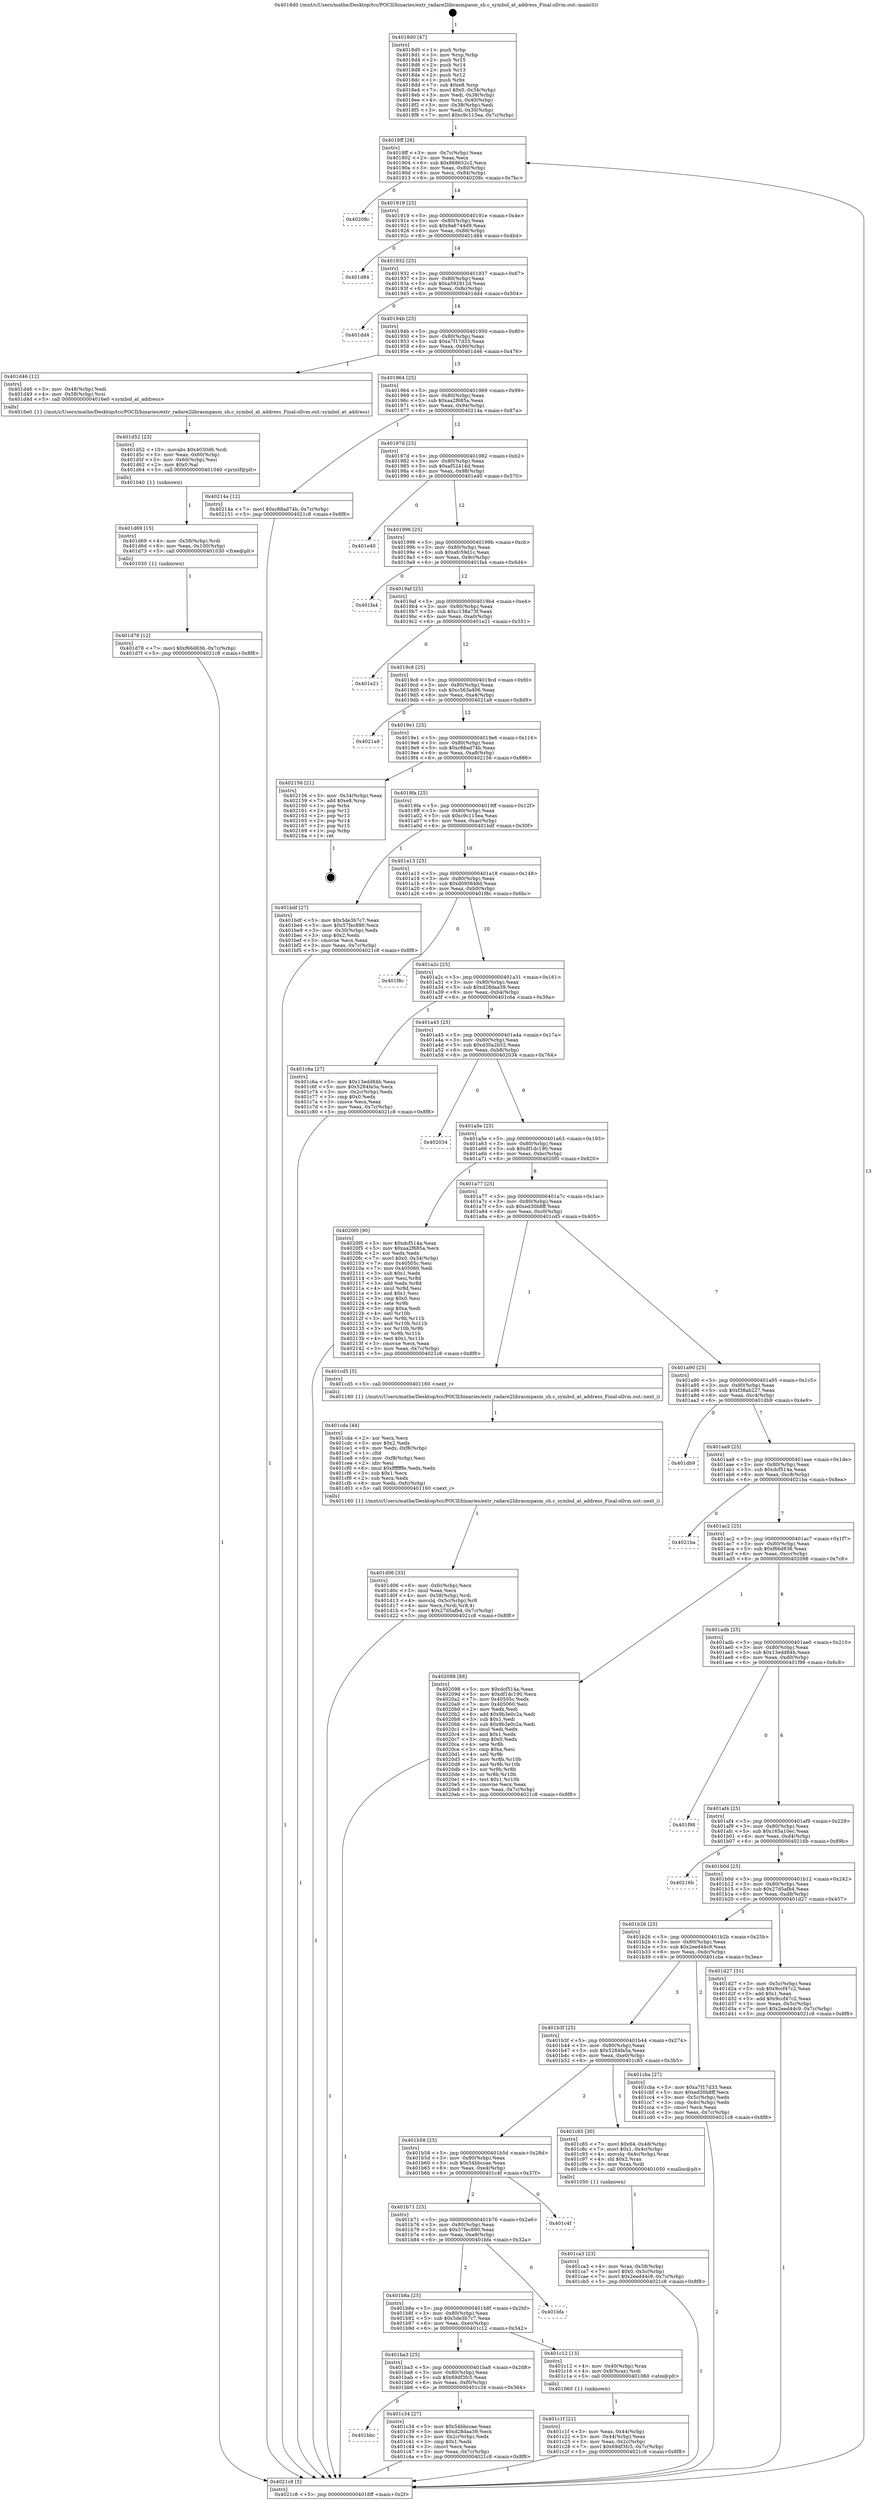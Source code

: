 digraph "0x4018d0" {
  label = "0x4018d0 (/mnt/c/Users/mathe/Desktop/tcc/POCII/binaries/extr_radare2librasmpasm_sh.c_symbol_at_address_Final-ollvm.out::main(0))"
  labelloc = "t"
  node[shape=record]

  Entry [label="",width=0.3,height=0.3,shape=circle,fillcolor=black,style=filled]
  "0x4018ff" [label="{
     0x4018ff [26]\l
     | [instrs]\l
     &nbsp;&nbsp;0x4018ff \<+3\>: mov -0x7c(%rbp),%eax\l
     &nbsp;&nbsp;0x401902 \<+2\>: mov %eax,%ecx\l
     &nbsp;&nbsp;0x401904 \<+6\>: sub $0x868652c2,%ecx\l
     &nbsp;&nbsp;0x40190a \<+3\>: mov %eax,-0x80(%rbp)\l
     &nbsp;&nbsp;0x40190d \<+6\>: mov %ecx,-0x84(%rbp)\l
     &nbsp;&nbsp;0x401913 \<+6\>: je 000000000040208c \<main+0x7bc\>\l
  }"]
  "0x40208c" [label="{
     0x40208c\l
  }", style=dashed]
  "0x401919" [label="{
     0x401919 [25]\l
     | [instrs]\l
     &nbsp;&nbsp;0x401919 \<+5\>: jmp 000000000040191e \<main+0x4e\>\l
     &nbsp;&nbsp;0x40191e \<+3\>: mov -0x80(%rbp),%eax\l
     &nbsp;&nbsp;0x401921 \<+5\>: sub $0x9a6744d9,%eax\l
     &nbsp;&nbsp;0x401926 \<+6\>: mov %eax,-0x88(%rbp)\l
     &nbsp;&nbsp;0x40192c \<+6\>: je 0000000000401d84 \<main+0x4b4\>\l
  }"]
  Exit [label="",width=0.3,height=0.3,shape=circle,fillcolor=black,style=filled,peripheries=2]
  "0x401d84" [label="{
     0x401d84\l
  }", style=dashed]
  "0x401932" [label="{
     0x401932 [25]\l
     | [instrs]\l
     &nbsp;&nbsp;0x401932 \<+5\>: jmp 0000000000401937 \<main+0x67\>\l
     &nbsp;&nbsp;0x401937 \<+3\>: mov -0x80(%rbp),%eax\l
     &nbsp;&nbsp;0x40193a \<+5\>: sub $0xa592912d,%eax\l
     &nbsp;&nbsp;0x40193f \<+6\>: mov %eax,-0x8c(%rbp)\l
     &nbsp;&nbsp;0x401945 \<+6\>: je 0000000000401dd4 \<main+0x504\>\l
  }"]
  "0x401d78" [label="{
     0x401d78 [12]\l
     | [instrs]\l
     &nbsp;&nbsp;0x401d78 \<+7\>: movl $0xf66d836,-0x7c(%rbp)\l
     &nbsp;&nbsp;0x401d7f \<+5\>: jmp 00000000004021c8 \<main+0x8f8\>\l
  }"]
  "0x401dd4" [label="{
     0x401dd4\l
  }", style=dashed]
  "0x40194b" [label="{
     0x40194b [25]\l
     | [instrs]\l
     &nbsp;&nbsp;0x40194b \<+5\>: jmp 0000000000401950 \<main+0x80\>\l
     &nbsp;&nbsp;0x401950 \<+3\>: mov -0x80(%rbp),%eax\l
     &nbsp;&nbsp;0x401953 \<+5\>: sub $0xa7f17d33,%eax\l
     &nbsp;&nbsp;0x401958 \<+6\>: mov %eax,-0x90(%rbp)\l
     &nbsp;&nbsp;0x40195e \<+6\>: je 0000000000401d46 \<main+0x476\>\l
  }"]
  "0x401d69" [label="{
     0x401d69 [15]\l
     | [instrs]\l
     &nbsp;&nbsp;0x401d69 \<+4\>: mov -0x58(%rbp),%rdi\l
     &nbsp;&nbsp;0x401d6d \<+6\>: mov %eax,-0x100(%rbp)\l
     &nbsp;&nbsp;0x401d73 \<+5\>: call 0000000000401030 \<free@plt\>\l
     | [calls]\l
     &nbsp;&nbsp;0x401030 \{1\} (unknown)\l
  }"]
  "0x401d46" [label="{
     0x401d46 [12]\l
     | [instrs]\l
     &nbsp;&nbsp;0x401d46 \<+3\>: mov -0x48(%rbp),%edi\l
     &nbsp;&nbsp;0x401d49 \<+4\>: mov -0x58(%rbp),%rsi\l
     &nbsp;&nbsp;0x401d4d \<+5\>: call 00000000004016e0 \<symbol_at_address\>\l
     | [calls]\l
     &nbsp;&nbsp;0x4016e0 \{1\} (/mnt/c/Users/mathe/Desktop/tcc/POCII/binaries/extr_radare2librasmpasm_sh.c_symbol_at_address_Final-ollvm.out::symbol_at_address)\l
  }"]
  "0x401964" [label="{
     0x401964 [25]\l
     | [instrs]\l
     &nbsp;&nbsp;0x401964 \<+5\>: jmp 0000000000401969 \<main+0x99\>\l
     &nbsp;&nbsp;0x401969 \<+3\>: mov -0x80(%rbp),%eax\l
     &nbsp;&nbsp;0x40196c \<+5\>: sub $0xaa2f685a,%eax\l
     &nbsp;&nbsp;0x401971 \<+6\>: mov %eax,-0x94(%rbp)\l
     &nbsp;&nbsp;0x401977 \<+6\>: je 000000000040214a \<main+0x87a\>\l
  }"]
  "0x401d52" [label="{
     0x401d52 [23]\l
     | [instrs]\l
     &nbsp;&nbsp;0x401d52 \<+10\>: movabs $0x4030d6,%rdi\l
     &nbsp;&nbsp;0x401d5c \<+3\>: mov %eax,-0x60(%rbp)\l
     &nbsp;&nbsp;0x401d5f \<+3\>: mov -0x60(%rbp),%esi\l
     &nbsp;&nbsp;0x401d62 \<+2\>: mov $0x0,%al\l
     &nbsp;&nbsp;0x401d64 \<+5\>: call 0000000000401040 \<printf@plt\>\l
     | [calls]\l
     &nbsp;&nbsp;0x401040 \{1\} (unknown)\l
  }"]
  "0x40214a" [label="{
     0x40214a [12]\l
     | [instrs]\l
     &nbsp;&nbsp;0x40214a \<+7\>: movl $0xc88ad74b,-0x7c(%rbp)\l
     &nbsp;&nbsp;0x402151 \<+5\>: jmp 00000000004021c8 \<main+0x8f8\>\l
  }"]
  "0x40197d" [label="{
     0x40197d [25]\l
     | [instrs]\l
     &nbsp;&nbsp;0x40197d \<+5\>: jmp 0000000000401982 \<main+0xb2\>\l
     &nbsp;&nbsp;0x401982 \<+3\>: mov -0x80(%rbp),%eax\l
     &nbsp;&nbsp;0x401985 \<+5\>: sub $0xaf52414d,%eax\l
     &nbsp;&nbsp;0x40198a \<+6\>: mov %eax,-0x98(%rbp)\l
     &nbsp;&nbsp;0x401990 \<+6\>: je 0000000000401e40 \<main+0x570\>\l
  }"]
  "0x401d06" [label="{
     0x401d06 [33]\l
     | [instrs]\l
     &nbsp;&nbsp;0x401d06 \<+6\>: mov -0xfc(%rbp),%ecx\l
     &nbsp;&nbsp;0x401d0c \<+3\>: imul %eax,%ecx\l
     &nbsp;&nbsp;0x401d0f \<+4\>: mov -0x58(%rbp),%rdi\l
     &nbsp;&nbsp;0x401d13 \<+4\>: movslq -0x5c(%rbp),%r8\l
     &nbsp;&nbsp;0x401d17 \<+4\>: mov %ecx,(%rdi,%r8,4)\l
     &nbsp;&nbsp;0x401d1b \<+7\>: movl $0x27d5afb4,-0x7c(%rbp)\l
     &nbsp;&nbsp;0x401d22 \<+5\>: jmp 00000000004021c8 \<main+0x8f8\>\l
  }"]
  "0x401e40" [label="{
     0x401e40\l
  }", style=dashed]
  "0x401996" [label="{
     0x401996 [25]\l
     | [instrs]\l
     &nbsp;&nbsp;0x401996 \<+5\>: jmp 000000000040199b \<main+0xcb\>\l
     &nbsp;&nbsp;0x40199b \<+3\>: mov -0x80(%rbp),%eax\l
     &nbsp;&nbsp;0x40199e \<+5\>: sub $0xafc59d1c,%eax\l
     &nbsp;&nbsp;0x4019a3 \<+6\>: mov %eax,-0x9c(%rbp)\l
     &nbsp;&nbsp;0x4019a9 \<+6\>: je 0000000000401fa4 \<main+0x6d4\>\l
  }"]
  "0x401cda" [label="{
     0x401cda [44]\l
     | [instrs]\l
     &nbsp;&nbsp;0x401cda \<+2\>: xor %ecx,%ecx\l
     &nbsp;&nbsp;0x401cdc \<+5\>: mov $0x2,%edx\l
     &nbsp;&nbsp;0x401ce1 \<+6\>: mov %edx,-0xf8(%rbp)\l
     &nbsp;&nbsp;0x401ce7 \<+1\>: cltd\l
     &nbsp;&nbsp;0x401ce8 \<+6\>: mov -0xf8(%rbp),%esi\l
     &nbsp;&nbsp;0x401cee \<+2\>: idiv %esi\l
     &nbsp;&nbsp;0x401cf0 \<+6\>: imul $0xfffffffe,%edx,%edx\l
     &nbsp;&nbsp;0x401cf6 \<+3\>: sub $0x1,%ecx\l
     &nbsp;&nbsp;0x401cf9 \<+2\>: sub %ecx,%edx\l
     &nbsp;&nbsp;0x401cfb \<+6\>: mov %edx,-0xfc(%rbp)\l
     &nbsp;&nbsp;0x401d01 \<+5\>: call 0000000000401160 \<next_i\>\l
     | [calls]\l
     &nbsp;&nbsp;0x401160 \{1\} (/mnt/c/Users/mathe/Desktop/tcc/POCII/binaries/extr_radare2librasmpasm_sh.c_symbol_at_address_Final-ollvm.out::next_i)\l
  }"]
  "0x401fa4" [label="{
     0x401fa4\l
  }", style=dashed]
  "0x4019af" [label="{
     0x4019af [25]\l
     | [instrs]\l
     &nbsp;&nbsp;0x4019af \<+5\>: jmp 00000000004019b4 \<main+0xe4\>\l
     &nbsp;&nbsp;0x4019b4 \<+3\>: mov -0x80(%rbp),%eax\l
     &nbsp;&nbsp;0x4019b7 \<+5\>: sub $0xc138a73f,%eax\l
     &nbsp;&nbsp;0x4019bc \<+6\>: mov %eax,-0xa0(%rbp)\l
     &nbsp;&nbsp;0x4019c2 \<+6\>: je 0000000000401e21 \<main+0x551\>\l
  }"]
  "0x401ca3" [label="{
     0x401ca3 [23]\l
     | [instrs]\l
     &nbsp;&nbsp;0x401ca3 \<+4\>: mov %rax,-0x58(%rbp)\l
     &nbsp;&nbsp;0x401ca7 \<+7\>: movl $0x0,-0x5c(%rbp)\l
     &nbsp;&nbsp;0x401cae \<+7\>: movl $0x2eed44c9,-0x7c(%rbp)\l
     &nbsp;&nbsp;0x401cb5 \<+5\>: jmp 00000000004021c8 \<main+0x8f8\>\l
  }"]
  "0x401e21" [label="{
     0x401e21\l
  }", style=dashed]
  "0x4019c8" [label="{
     0x4019c8 [25]\l
     | [instrs]\l
     &nbsp;&nbsp;0x4019c8 \<+5\>: jmp 00000000004019cd \<main+0xfd\>\l
     &nbsp;&nbsp;0x4019cd \<+3\>: mov -0x80(%rbp),%eax\l
     &nbsp;&nbsp;0x4019d0 \<+5\>: sub $0xc563a406,%eax\l
     &nbsp;&nbsp;0x4019d5 \<+6\>: mov %eax,-0xa4(%rbp)\l
     &nbsp;&nbsp;0x4019db \<+6\>: je 00000000004021a9 \<main+0x8d9\>\l
  }"]
  "0x401bbc" [label="{
     0x401bbc\l
  }", style=dashed]
  "0x4021a9" [label="{
     0x4021a9\l
  }", style=dashed]
  "0x4019e1" [label="{
     0x4019e1 [25]\l
     | [instrs]\l
     &nbsp;&nbsp;0x4019e1 \<+5\>: jmp 00000000004019e6 \<main+0x116\>\l
     &nbsp;&nbsp;0x4019e6 \<+3\>: mov -0x80(%rbp),%eax\l
     &nbsp;&nbsp;0x4019e9 \<+5\>: sub $0xc88ad74b,%eax\l
     &nbsp;&nbsp;0x4019ee \<+6\>: mov %eax,-0xa8(%rbp)\l
     &nbsp;&nbsp;0x4019f4 \<+6\>: je 0000000000402156 \<main+0x886\>\l
  }"]
  "0x401c34" [label="{
     0x401c34 [27]\l
     | [instrs]\l
     &nbsp;&nbsp;0x401c34 \<+5\>: mov $0x54bbccae,%eax\l
     &nbsp;&nbsp;0x401c39 \<+5\>: mov $0xd28daa39,%ecx\l
     &nbsp;&nbsp;0x401c3e \<+3\>: mov -0x2c(%rbp),%edx\l
     &nbsp;&nbsp;0x401c41 \<+3\>: cmp $0x1,%edx\l
     &nbsp;&nbsp;0x401c44 \<+3\>: cmovl %ecx,%eax\l
     &nbsp;&nbsp;0x401c47 \<+3\>: mov %eax,-0x7c(%rbp)\l
     &nbsp;&nbsp;0x401c4a \<+5\>: jmp 00000000004021c8 \<main+0x8f8\>\l
  }"]
  "0x402156" [label="{
     0x402156 [21]\l
     | [instrs]\l
     &nbsp;&nbsp;0x402156 \<+3\>: mov -0x34(%rbp),%eax\l
     &nbsp;&nbsp;0x402159 \<+7\>: add $0xe8,%rsp\l
     &nbsp;&nbsp;0x402160 \<+1\>: pop %rbx\l
     &nbsp;&nbsp;0x402161 \<+2\>: pop %r12\l
     &nbsp;&nbsp;0x402163 \<+2\>: pop %r13\l
     &nbsp;&nbsp;0x402165 \<+2\>: pop %r14\l
     &nbsp;&nbsp;0x402167 \<+2\>: pop %r15\l
     &nbsp;&nbsp;0x402169 \<+1\>: pop %rbp\l
     &nbsp;&nbsp;0x40216a \<+1\>: ret\l
  }"]
  "0x4019fa" [label="{
     0x4019fa [25]\l
     | [instrs]\l
     &nbsp;&nbsp;0x4019fa \<+5\>: jmp 00000000004019ff \<main+0x12f\>\l
     &nbsp;&nbsp;0x4019ff \<+3\>: mov -0x80(%rbp),%eax\l
     &nbsp;&nbsp;0x401a02 \<+5\>: sub $0xc9c115ea,%eax\l
     &nbsp;&nbsp;0x401a07 \<+6\>: mov %eax,-0xac(%rbp)\l
     &nbsp;&nbsp;0x401a0d \<+6\>: je 0000000000401bdf \<main+0x30f\>\l
  }"]
  "0x401c1f" [label="{
     0x401c1f [21]\l
     | [instrs]\l
     &nbsp;&nbsp;0x401c1f \<+3\>: mov %eax,-0x44(%rbp)\l
     &nbsp;&nbsp;0x401c22 \<+3\>: mov -0x44(%rbp),%eax\l
     &nbsp;&nbsp;0x401c25 \<+3\>: mov %eax,-0x2c(%rbp)\l
     &nbsp;&nbsp;0x401c28 \<+7\>: movl $0x69df3fc5,-0x7c(%rbp)\l
     &nbsp;&nbsp;0x401c2f \<+5\>: jmp 00000000004021c8 \<main+0x8f8\>\l
  }"]
  "0x401bdf" [label="{
     0x401bdf [27]\l
     | [instrs]\l
     &nbsp;&nbsp;0x401bdf \<+5\>: mov $0x5de3b7c7,%eax\l
     &nbsp;&nbsp;0x401be4 \<+5\>: mov $0x57fec890,%ecx\l
     &nbsp;&nbsp;0x401be9 \<+3\>: mov -0x30(%rbp),%edx\l
     &nbsp;&nbsp;0x401bec \<+3\>: cmp $0x2,%edx\l
     &nbsp;&nbsp;0x401bef \<+3\>: cmovne %ecx,%eax\l
     &nbsp;&nbsp;0x401bf2 \<+3\>: mov %eax,-0x7c(%rbp)\l
     &nbsp;&nbsp;0x401bf5 \<+5\>: jmp 00000000004021c8 \<main+0x8f8\>\l
  }"]
  "0x401a13" [label="{
     0x401a13 [25]\l
     | [instrs]\l
     &nbsp;&nbsp;0x401a13 \<+5\>: jmp 0000000000401a18 \<main+0x148\>\l
     &nbsp;&nbsp;0x401a18 \<+3\>: mov -0x80(%rbp),%eax\l
     &nbsp;&nbsp;0x401a1b \<+5\>: sub $0xd095648d,%eax\l
     &nbsp;&nbsp;0x401a20 \<+6\>: mov %eax,-0xb0(%rbp)\l
     &nbsp;&nbsp;0x401a26 \<+6\>: je 0000000000401f8c \<main+0x6bc\>\l
  }"]
  "0x4021c8" [label="{
     0x4021c8 [5]\l
     | [instrs]\l
     &nbsp;&nbsp;0x4021c8 \<+5\>: jmp 00000000004018ff \<main+0x2f\>\l
  }"]
  "0x4018d0" [label="{
     0x4018d0 [47]\l
     | [instrs]\l
     &nbsp;&nbsp;0x4018d0 \<+1\>: push %rbp\l
     &nbsp;&nbsp;0x4018d1 \<+3\>: mov %rsp,%rbp\l
     &nbsp;&nbsp;0x4018d4 \<+2\>: push %r15\l
     &nbsp;&nbsp;0x4018d6 \<+2\>: push %r14\l
     &nbsp;&nbsp;0x4018d8 \<+2\>: push %r13\l
     &nbsp;&nbsp;0x4018da \<+2\>: push %r12\l
     &nbsp;&nbsp;0x4018dc \<+1\>: push %rbx\l
     &nbsp;&nbsp;0x4018dd \<+7\>: sub $0xe8,%rsp\l
     &nbsp;&nbsp;0x4018e4 \<+7\>: movl $0x0,-0x34(%rbp)\l
     &nbsp;&nbsp;0x4018eb \<+3\>: mov %edi,-0x38(%rbp)\l
     &nbsp;&nbsp;0x4018ee \<+4\>: mov %rsi,-0x40(%rbp)\l
     &nbsp;&nbsp;0x4018f2 \<+3\>: mov -0x38(%rbp),%edi\l
     &nbsp;&nbsp;0x4018f5 \<+3\>: mov %edi,-0x30(%rbp)\l
     &nbsp;&nbsp;0x4018f8 \<+7\>: movl $0xc9c115ea,-0x7c(%rbp)\l
  }"]
  "0x401ba3" [label="{
     0x401ba3 [25]\l
     | [instrs]\l
     &nbsp;&nbsp;0x401ba3 \<+5\>: jmp 0000000000401ba8 \<main+0x2d8\>\l
     &nbsp;&nbsp;0x401ba8 \<+3\>: mov -0x80(%rbp),%eax\l
     &nbsp;&nbsp;0x401bab \<+5\>: sub $0x69df3fc5,%eax\l
     &nbsp;&nbsp;0x401bb0 \<+6\>: mov %eax,-0xf0(%rbp)\l
     &nbsp;&nbsp;0x401bb6 \<+6\>: je 0000000000401c34 \<main+0x364\>\l
  }"]
  "0x401f8c" [label="{
     0x401f8c\l
  }", style=dashed]
  "0x401a2c" [label="{
     0x401a2c [25]\l
     | [instrs]\l
     &nbsp;&nbsp;0x401a2c \<+5\>: jmp 0000000000401a31 \<main+0x161\>\l
     &nbsp;&nbsp;0x401a31 \<+3\>: mov -0x80(%rbp),%eax\l
     &nbsp;&nbsp;0x401a34 \<+5\>: sub $0xd28daa39,%eax\l
     &nbsp;&nbsp;0x401a39 \<+6\>: mov %eax,-0xb4(%rbp)\l
     &nbsp;&nbsp;0x401a3f \<+6\>: je 0000000000401c6a \<main+0x39a\>\l
  }"]
  "0x401c12" [label="{
     0x401c12 [13]\l
     | [instrs]\l
     &nbsp;&nbsp;0x401c12 \<+4\>: mov -0x40(%rbp),%rax\l
     &nbsp;&nbsp;0x401c16 \<+4\>: mov 0x8(%rax),%rdi\l
     &nbsp;&nbsp;0x401c1a \<+5\>: call 0000000000401060 \<atoi@plt\>\l
     | [calls]\l
     &nbsp;&nbsp;0x401060 \{1\} (unknown)\l
  }"]
  "0x401c6a" [label="{
     0x401c6a [27]\l
     | [instrs]\l
     &nbsp;&nbsp;0x401c6a \<+5\>: mov $0x13edd84b,%eax\l
     &nbsp;&nbsp;0x401c6f \<+5\>: mov $0x5284fa5a,%ecx\l
     &nbsp;&nbsp;0x401c74 \<+3\>: mov -0x2c(%rbp),%edx\l
     &nbsp;&nbsp;0x401c77 \<+3\>: cmp $0x0,%edx\l
     &nbsp;&nbsp;0x401c7a \<+3\>: cmove %ecx,%eax\l
     &nbsp;&nbsp;0x401c7d \<+3\>: mov %eax,-0x7c(%rbp)\l
     &nbsp;&nbsp;0x401c80 \<+5\>: jmp 00000000004021c8 \<main+0x8f8\>\l
  }"]
  "0x401a45" [label="{
     0x401a45 [25]\l
     | [instrs]\l
     &nbsp;&nbsp;0x401a45 \<+5\>: jmp 0000000000401a4a \<main+0x17a\>\l
     &nbsp;&nbsp;0x401a4a \<+3\>: mov -0x80(%rbp),%eax\l
     &nbsp;&nbsp;0x401a4d \<+5\>: sub $0xd30a2b52,%eax\l
     &nbsp;&nbsp;0x401a52 \<+6\>: mov %eax,-0xb8(%rbp)\l
     &nbsp;&nbsp;0x401a58 \<+6\>: je 0000000000402034 \<main+0x764\>\l
  }"]
  "0x401b8a" [label="{
     0x401b8a [25]\l
     | [instrs]\l
     &nbsp;&nbsp;0x401b8a \<+5\>: jmp 0000000000401b8f \<main+0x2bf\>\l
     &nbsp;&nbsp;0x401b8f \<+3\>: mov -0x80(%rbp),%eax\l
     &nbsp;&nbsp;0x401b92 \<+5\>: sub $0x5de3b7c7,%eax\l
     &nbsp;&nbsp;0x401b97 \<+6\>: mov %eax,-0xec(%rbp)\l
     &nbsp;&nbsp;0x401b9d \<+6\>: je 0000000000401c12 \<main+0x342\>\l
  }"]
  "0x402034" [label="{
     0x402034\l
  }", style=dashed]
  "0x401a5e" [label="{
     0x401a5e [25]\l
     | [instrs]\l
     &nbsp;&nbsp;0x401a5e \<+5\>: jmp 0000000000401a63 \<main+0x193\>\l
     &nbsp;&nbsp;0x401a63 \<+3\>: mov -0x80(%rbp),%eax\l
     &nbsp;&nbsp;0x401a66 \<+5\>: sub $0xdf1dc190,%eax\l
     &nbsp;&nbsp;0x401a6b \<+6\>: mov %eax,-0xbc(%rbp)\l
     &nbsp;&nbsp;0x401a71 \<+6\>: je 00000000004020f0 \<main+0x820\>\l
  }"]
  "0x401bfa" [label="{
     0x401bfa\l
  }", style=dashed]
  "0x4020f0" [label="{
     0x4020f0 [90]\l
     | [instrs]\l
     &nbsp;&nbsp;0x4020f0 \<+5\>: mov $0xdcf514a,%eax\l
     &nbsp;&nbsp;0x4020f5 \<+5\>: mov $0xaa2f685a,%ecx\l
     &nbsp;&nbsp;0x4020fa \<+2\>: xor %edx,%edx\l
     &nbsp;&nbsp;0x4020fc \<+7\>: movl $0x0,-0x34(%rbp)\l
     &nbsp;&nbsp;0x402103 \<+7\>: mov 0x40505c,%esi\l
     &nbsp;&nbsp;0x40210a \<+7\>: mov 0x405060,%edi\l
     &nbsp;&nbsp;0x402111 \<+3\>: sub $0x1,%edx\l
     &nbsp;&nbsp;0x402114 \<+3\>: mov %esi,%r8d\l
     &nbsp;&nbsp;0x402117 \<+3\>: add %edx,%r8d\l
     &nbsp;&nbsp;0x40211a \<+4\>: imul %r8d,%esi\l
     &nbsp;&nbsp;0x40211e \<+3\>: and $0x1,%esi\l
     &nbsp;&nbsp;0x402121 \<+3\>: cmp $0x0,%esi\l
     &nbsp;&nbsp;0x402124 \<+4\>: sete %r9b\l
     &nbsp;&nbsp;0x402128 \<+3\>: cmp $0xa,%edi\l
     &nbsp;&nbsp;0x40212b \<+4\>: setl %r10b\l
     &nbsp;&nbsp;0x40212f \<+3\>: mov %r9b,%r11b\l
     &nbsp;&nbsp;0x402132 \<+3\>: and %r10b,%r11b\l
     &nbsp;&nbsp;0x402135 \<+3\>: xor %r10b,%r9b\l
     &nbsp;&nbsp;0x402138 \<+3\>: or %r9b,%r11b\l
     &nbsp;&nbsp;0x40213b \<+4\>: test $0x1,%r11b\l
     &nbsp;&nbsp;0x40213f \<+3\>: cmovne %ecx,%eax\l
     &nbsp;&nbsp;0x402142 \<+3\>: mov %eax,-0x7c(%rbp)\l
     &nbsp;&nbsp;0x402145 \<+5\>: jmp 00000000004021c8 \<main+0x8f8\>\l
  }"]
  "0x401a77" [label="{
     0x401a77 [25]\l
     | [instrs]\l
     &nbsp;&nbsp;0x401a77 \<+5\>: jmp 0000000000401a7c \<main+0x1ac\>\l
     &nbsp;&nbsp;0x401a7c \<+3\>: mov -0x80(%rbp),%eax\l
     &nbsp;&nbsp;0x401a7f \<+5\>: sub $0xed30b8ff,%eax\l
     &nbsp;&nbsp;0x401a84 \<+6\>: mov %eax,-0xc0(%rbp)\l
     &nbsp;&nbsp;0x401a8a \<+6\>: je 0000000000401cd5 \<main+0x405\>\l
  }"]
  "0x401b71" [label="{
     0x401b71 [25]\l
     | [instrs]\l
     &nbsp;&nbsp;0x401b71 \<+5\>: jmp 0000000000401b76 \<main+0x2a6\>\l
     &nbsp;&nbsp;0x401b76 \<+3\>: mov -0x80(%rbp),%eax\l
     &nbsp;&nbsp;0x401b79 \<+5\>: sub $0x57fec890,%eax\l
     &nbsp;&nbsp;0x401b7e \<+6\>: mov %eax,-0xe8(%rbp)\l
     &nbsp;&nbsp;0x401b84 \<+6\>: je 0000000000401bfa \<main+0x32a\>\l
  }"]
  "0x401cd5" [label="{
     0x401cd5 [5]\l
     | [instrs]\l
     &nbsp;&nbsp;0x401cd5 \<+5\>: call 0000000000401160 \<next_i\>\l
     | [calls]\l
     &nbsp;&nbsp;0x401160 \{1\} (/mnt/c/Users/mathe/Desktop/tcc/POCII/binaries/extr_radare2librasmpasm_sh.c_symbol_at_address_Final-ollvm.out::next_i)\l
  }"]
  "0x401a90" [label="{
     0x401a90 [25]\l
     | [instrs]\l
     &nbsp;&nbsp;0x401a90 \<+5\>: jmp 0000000000401a95 \<main+0x1c5\>\l
     &nbsp;&nbsp;0x401a95 \<+3\>: mov -0x80(%rbp),%eax\l
     &nbsp;&nbsp;0x401a98 \<+5\>: sub $0xf38ab227,%eax\l
     &nbsp;&nbsp;0x401a9d \<+6\>: mov %eax,-0xc4(%rbp)\l
     &nbsp;&nbsp;0x401aa3 \<+6\>: je 0000000000401db9 \<main+0x4e9\>\l
  }"]
  "0x401c4f" [label="{
     0x401c4f\l
  }", style=dashed]
  "0x401db9" [label="{
     0x401db9\l
  }", style=dashed]
  "0x401aa9" [label="{
     0x401aa9 [25]\l
     | [instrs]\l
     &nbsp;&nbsp;0x401aa9 \<+5\>: jmp 0000000000401aae \<main+0x1de\>\l
     &nbsp;&nbsp;0x401aae \<+3\>: mov -0x80(%rbp),%eax\l
     &nbsp;&nbsp;0x401ab1 \<+5\>: sub $0xdcf514a,%eax\l
     &nbsp;&nbsp;0x401ab6 \<+6\>: mov %eax,-0xc8(%rbp)\l
     &nbsp;&nbsp;0x401abc \<+6\>: je 00000000004021ba \<main+0x8ea\>\l
  }"]
  "0x401b58" [label="{
     0x401b58 [25]\l
     | [instrs]\l
     &nbsp;&nbsp;0x401b58 \<+5\>: jmp 0000000000401b5d \<main+0x28d\>\l
     &nbsp;&nbsp;0x401b5d \<+3\>: mov -0x80(%rbp),%eax\l
     &nbsp;&nbsp;0x401b60 \<+5\>: sub $0x54bbccae,%eax\l
     &nbsp;&nbsp;0x401b65 \<+6\>: mov %eax,-0xe4(%rbp)\l
     &nbsp;&nbsp;0x401b6b \<+6\>: je 0000000000401c4f \<main+0x37f\>\l
  }"]
  "0x4021ba" [label="{
     0x4021ba\l
  }", style=dashed]
  "0x401ac2" [label="{
     0x401ac2 [25]\l
     | [instrs]\l
     &nbsp;&nbsp;0x401ac2 \<+5\>: jmp 0000000000401ac7 \<main+0x1f7\>\l
     &nbsp;&nbsp;0x401ac7 \<+3\>: mov -0x80(%rbp),%eax\l
     &nbsp;&nbsp;0x401aca \<+5\>: sub $0xf66d836,%eax\l
     &nbsp;&nbsp;0x401acf \<+6\>: mov %eax,-0xcc(%rbp)\l
     &nbsp;&nbsp;0x401ad5 \<+6\>: je 0000000000402098 \<main+0x7c8\>\l
  }"]
  "0x401c85" [label="{
     0x401c85 [30]\l
     | [instrs]\l
     &nbsp;&nbsp;0x401c85 \<+7\>: movl $0x64,-0x48(%rbp)\l
     &nbsp;&nbsp;0x401c8c \<+7\>: movl $0x1,-0x4c(%rbp)\l
     &nbsp;&nbsp;0x401c93 \<+4\>: movslq -0x4c(%rbp),%rax\l
     &nbsp;&nbsp;0x401c97 \<+4\>: shl $0x2,%rax\l
     &nbsp;&nbsp;0x401c9b \<+3\>: mov %rax,%rdi\l
     &nbsp;&nbsp;0x401c9e \<+5\>: call 0000000000401050 \<malloc@plt\>\l
     | [calls]\l
     &nbsp;&nbsp;0x401050 \{1\} (unknown)\l
  }"]
  "0x402098" [label="{
     0x402098 [88]\l
     | [instrs]\l
     &nbsp;&nbsp;0x402098 \<+5\>: mov $0xdcf514a,%eax\l
     &nbsp;&nbsp;0x40209d \<+5\>: mov $0xdf1dc190,%ecx\l
     &nbsp;&nbsp;0x4020a2 \<+7\>: mov 0x40505c,%edx\l
     &nbsp;&nbsp;0x4020a9 \<+7\>: mov 0x405060,%esi\l
     &nbsp;&nbsp;0x4020b0 \<+2\>: mov %edx,%edi\l
     &nbsp;&nbsp;0x4020b2 \<+6\>: add $0x9b3e0c2a,%edi\l
     &nbsp;&nbsp;0x4020b8 \<+3\>: sub $0x1,%edi\l
     &nbsp;&nbsp;0x4020bb \<+6\>: sub $0x9b3e0c2a,%edi\l
     &nbsp;&nbsp;0x4020c1 \<+3\>: imul %edi,%edx\l
     &nbsp;&nbsp;0x4020c4 \<+3\>: and $0x1,%edx\l
     &nbsp;&nbsp;0x4020c7 \<+3\>: cmp $0x0,%edx\l
     &nbsp;&nbsp;0x4020ca \<+4\>: sete %r8b\l
     &nbsp;&nbsp;0x4020ce \<+3\>: cmp $0xa,%esi\l
     &nbsp;&nbsp;0x4020d1 \<+4\>: setl %r9b\l
     &nbsp;&nbsp;0x4020d5 \<+3\>: mov %r8b,%r10b\l
     &nbsp;&nbsp;0x4020d8 \<+3\>: and %r9b,%r10b\l
     &nbsp;&nbsp;0x4020db \<+3\>: xor %r9b,%r8b\l
     &nbsp;&nbsp;0x4020de \<+3\>: or %r8b,%r10b\l
     &nbsp;&nbsp;0x4020e1 \<+4\>: test $0x1,%r10b\l
     &nbsp;&nbsp;0x4020e5 \<+3\>: cmovne %ecx,%eax\l
     &nbsp;&nbsp;0x4020e8 \<+3\>: mov %eax,-0x7c(%rbp)\l
     &nbsp;&nbsp;0x4020eb \<+5\>: jmp 00000000004021c8 \<main+0x8f8\>\l
  }"]
  "0x401adb" [label="{
     0x401adb [25]\l
     | [instrs]\l
     &nbsp;&nbsp;0x401adb \<+5\>: jmp 0000000000401ae0 \<main+0x210\>\l
     &nbsp;&nbsp;0x401ae0 \<+3\>: mov -0x80(%rbp),%eax\l
     &nbsp;&nbsp;0x401ae3 \<+5\>: sub $0x13edd84b,%eax\l
     &nbsp;&nbsp;0x401ae8 \<+6\>: mov %eax,-0xd0(%rbp)\l
     &nbsp;&nbsp;0x401aee \<+6\>: je 0000000000401f98 \<main+0x6c8\>\l
  }"]
  "0x401b3f" [label="{
     0x401b3f [25]\l
     | [instrs]\l
     &nbsp;&nbsp;0x401b3f \<+5\>: jmp 0000000000401b44 \<main+0x274\>\l
     &nbsp;&nbsp;0x401b44 \<+3\>: mov -0x80(%rbp),%eax\l
     &nbsp;&nbsp;0x401b47 \<+5\>: sub $0x5284fa5a,%eax\l
     &nbsp;&nbsp;0x401b4c \<+6\>: mov %eax,-0xe0(%rbp)\l
     &nbsp;&nbsp;0x401b52 \<+6\>: je 0000000000401c85 \<main+0x3b5\>\l
  }"]
  "0x401f98" [label="{
     0x401f98\l
  }", style=dashed]
  "0x401af4" [label="{
     0x401af4 [25]\l
     | [instrs]\l
     &nbsp;&nbsp;0x401af4 \<+5\>: jmp 0000000000401af9 \<main+0x229\>\l
     &nbsp;&nbsp;0x401af9 \<+3\>: mov -0x80(%rbp),%eax\l
     &nbsp;&nbsp;0x401afc \<+5\>: sub $0x165a10ec,%eax\l
     &nbsp;&nbsp;0x401b01 \<+6\>: mov %eax,-0xd4(%rbp)\l
     &nbsp;&nbsp;0x401b07 \<+6\>: je 000000000040216b \<main+0x89b\>\l
  }"]
  "0x401cba" [label="{
     0x401cba [27]\l
     | [instrs]\l
     &nbsp;&nbsp;0x401cba \<+5\>: mov $0xa7f17d33,%eax\l
     &nbsp;&nbsp;0x401cbf \<+5\>: mov $0xed30b8ff,%ecx\l
     &nbsp;&nbsp;0x401cc4 \<+3\>: mov -0x5c(%rbp),%edx\l
     &nbsp;&nbsp;0x401cc7 \<+3\>: cmp -0x4c(%rbp),%edx\l
     &nbsp;&nbsp;0x401cca \<+3\>: cmovl %ecx,%eax\l
     &nbsp;&nbsp;0x401ccd \<+3\>: mov %eax,-0x7c(%rbp)\l
     &nbsp;&nbsp;0x401cd0 \<+5\>: jmp 00000000004021c8 \<main+0x8f8\>\l
  }"]
  "0x40216b" [label="{
     0x40216b\l
  }", style=dashed]
  "0x401b0d" [label="{
     0x401b0d [25]\l
     | [instrs]\l
     &nbsp;&nbsp;0x401b0d \<+5\>: jmp 0000000000401b12 \<main+0x242\>\l
     &nbsp;&nbsp;0x401b12 \<+3\>: mov -0x80(%rbp),%eax\l
     &nbsp;&nbsp;0x401b15 \<+5\>: sub $0x27d5afb4,%eax\l
     &nbsp;&nbsp;0x401b1a \<+6\>: mov %eax,-0xd8(%rbp)\l
     &nbsp;&nbsp;0x401b20 \<+6\>: je 0000000000401d27 \<main+0x457\>\l
  }"]
  "0x401b26" [label="{
     0x401b26 [25]\l
     | [instrs]\l
     &nbsp;&nbsp;0x401b26 \<+5\>: jmp 0000000000401b2b \<main+0x25b\>\l
     &nbsp;&nbsp;0x401b2b \<+3\>: mov -0x80(%rbp),%eax\l
     &nbsp;&nbsp;0x401b2e \<+5\>: sub $0x2eed44c9,%eax\l
     &nbsp;&nbsp;0x401b33 \<+6\>: mov %eax,-0xdc(%rbp)\l
     &nbsp;&nbsp;0x401b39 \<+6\>: je 0000000000401cba \<main+0x3ea\>\l
  }"]
  "0x401d27" [label="{
     0x401d27 [31]\l
     | [instrs]\l
     &nbsp;&nbsp;0x401d27 \<+3\>: mov -0x5c(%rbp),%eax\l
     &nbsp;&nbsp;0x401d2a \<+5\>: sub $0x9ccf47c2,%eax\l
     &nbsp;&nbsp;0x401d2f \<+3\>: add $0x1,%eax\l
     &nbsp;&nbsp;0x401d32 \<+5\>: add $0x9ccf47c2,%eax\l
     &nbsp;&nbsp;0x401d37 \<+3\>: mov %eax,-0x5c(%rbp)\l
     &nbsp;&nbsp;0x401d3a \<+7\>: movl $0x2eed44c9,-0x7c(%rbp)\l
     &nbsp;&nbsp;0x401d41 \<+5\>: jmp 00000000004021c8 \<main+0x8f8\>\l
  }"]
  Entry -> "0x4018d0" [label=" 1"]
  "0x4018ff" -> "0x40208c" [label=" 0"]
  "0x4018ff" -> "0x401919" [label=" 14"]
  "0x402156" -> Exit [label=" 1"]
  "0x401919" -> "0x401d84" [label=" 0"]
  "0x401919" -> "0x401932" [label=" 14"]
  "0x40214a" -> "0x4021c8" [label=" 1"]
  "0x401932" -> "0x401dd4" [label=" 0"]
  "0x401932" -> "0x40194b" [label=" 14"]
  "0x4020f0" -> "0x4021c8" [label=" 1"]
  "0x40194b" -> "0x401d46" [label=" 1"]
  "0x40194b" -> "0x401964" [label=" 13"]
  "0x402098" -> "0x4021c8" [label=" 1"]
  "0x401964" -> "0x40214a" [label=" 1"]
  "0x401964" -> "0x40197d" [label=" 12"]
  "0x401d78" -> "0x4021c8" [label=" 1"]
  "0x40197d" -> "0x401e40" [label=" 0"]
  "0x40197d" -> "0x401996" [label=" 12"]
  "0x401d69" -> "0x401d78" [label=" 1"]
  "0x401996" -> "0x401fa4" [label=" 0"]
  "0x401996" -> "0x4019af" [label=" 12"]
  "0x401d52" -> "0x401d69" [label=" 1"]
  "0x4019af" -> "0x401e21" [label=" 0"]
  "0x4019af" -> "0x4019c8" [label=" 12"]
  "0x401d46" -> "0x401d52" [label=" 1"]
  "0x4019c8" -> "0x4021a9" [label=" 0"]
  "0x4019c8" -> "0x4019e1" [label=" 12"]
  "0x401d27" -> "0x4021c8" [label=" 1"]
  "0x4019e1" -> "0x402156" [label=" 1"]
  "0x4019e1" -> "0x4019fa" [label=" 11"]
  "0x401d06" -> "0x4021c8" [label=" 1"]
  "0x4019fa" -> "0x401bdf" [label=" 1"]
  "0x4019fa" -> "0x401a13" [label=" 10"]
  "0x401bdf" -> "0x4021c8" [label=" 1"]
  "0x4018d0" -> "0x4018ff" [label=" 1"]
  "0x4021c8" -> "0x4018ff" [label=" 13"]
  "0x401cd5" -> "0x401cda" [label=" 1"]
  "0x401a13" -> "0x401f8c" [label=" 0"]
  "0x401a13" -> "0x401a2c" [label=" 10"]
  "0x401cba" -> "0x4021c8" [label=" 2"]
  "0x401a2c" -> "0x401c6a" [label=" 1"]
  "0x401a2c" -> "0x401a45" [label=" 9"]
  "0x401ca3" -> "0x4021c8" [label=" 1"]
  "0x401a45" -> "0x402034" [label=" 0"]
  "0x401a45" -> "0x401a5e" [label=" 9"]
  "0x401c6a" -> "0x4021c8" [label=" 1"]
  "0x401a5e" -> "0x4020f0" [label=" 1"]
  "0x401a5e" -> "0x401a77" [label=" 8"]
  "0x401c34" -> "0x4021c8" [label=" 1"]
  "0x401a77" -> "0x401cd5" [label=" 1"]
  "0x401a77" -> "0x401a90" [label=" 7"]
  "0x401ba3" -> "0x401c34" [label=" 1"]
  "0x401a90" -> "0x401db9" [label=" 0"]
  "0x401a90" -> "0x401aa9" [label=" 7"]
  "0x401cda" -> "0x401d06" [label=" 1"]
  "0x401aa9" -> "0x4021ba" [label=" 0"]
  "0x401aa9" -> "0x401ac2" [label=" 7"]
  "0x401c12" -> "0x401c1f" [label=" 1"]
  "0x401ac2" -> "0x402098" [label=" 1"]
  "0x401ac2" -> "0x401adb" [label=" 6"]
  "0x401b8a" -> "0x401ba3" [label=" 1"]
  "0x401adb" -> "0x401f98" [label=" 0"]
  "0x401adb" -> "0x401af4" [label=" 6"]
  "0x401c85" -> "0x401ca3" [label=" 1"]
  "0x401af4" -> "0x40216b" [label=" 0"]
  "0x401af4" -> "0x401b0d" [label=" 6"]
  "0x401b71" -> "0x401b8a" [label=" 2"]
  "0x401b0d" -> "0x401d27" [label=" 1"]
  "0x401b0d" -> "0x401b26" [label=" 5"]
  "0x401b71" -> "0x401bfa" [label=" 0"]
  "0x401b26" -> "0x401cba" [label=" 2"]
  "0x401b26" -> "0x401b3f" [label=" 3"]
  "0x401b8a" -> "0x401c12" [label=" 1"]
  "0x401b3f" -> "0x401c85" [label=" 1"]
  "0x401b3f" -> "0x401b58" [label=" 2"]
  "0x401c1f" -> "0x4021c8" [label=" 1"]
  "0x401b58" -> "0x401c4f" [label=" 0"]
  "0x401b58" -> "0x401b71" [label=" 2"]
  "0x401ba3" -> "0x401bbc" [label=" 0"]
}
